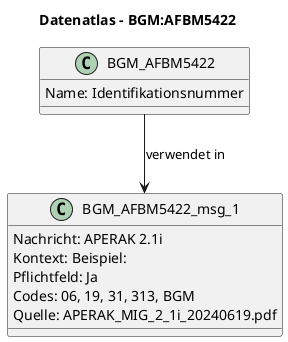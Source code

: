 @startuml
title Datenatlas – BGM:AFBM5422
class BGM_AFBM5422 {
  Name: Identifikationsnummer
}
class BGM_AFBM5422_msg_1 {
  Nachricht: APERAK 2.1i
  Kontext: Beispiel:
  Pflichtfeld: Ja
  Codes: 06, 19, 31, 313, BGM
  Quelle: APERAK_MIG_2_1i_20240619.pdf
}
BGM_AFBM5422 --> BGM_AFBM5422_msg_1 : verwendet in
@enduml